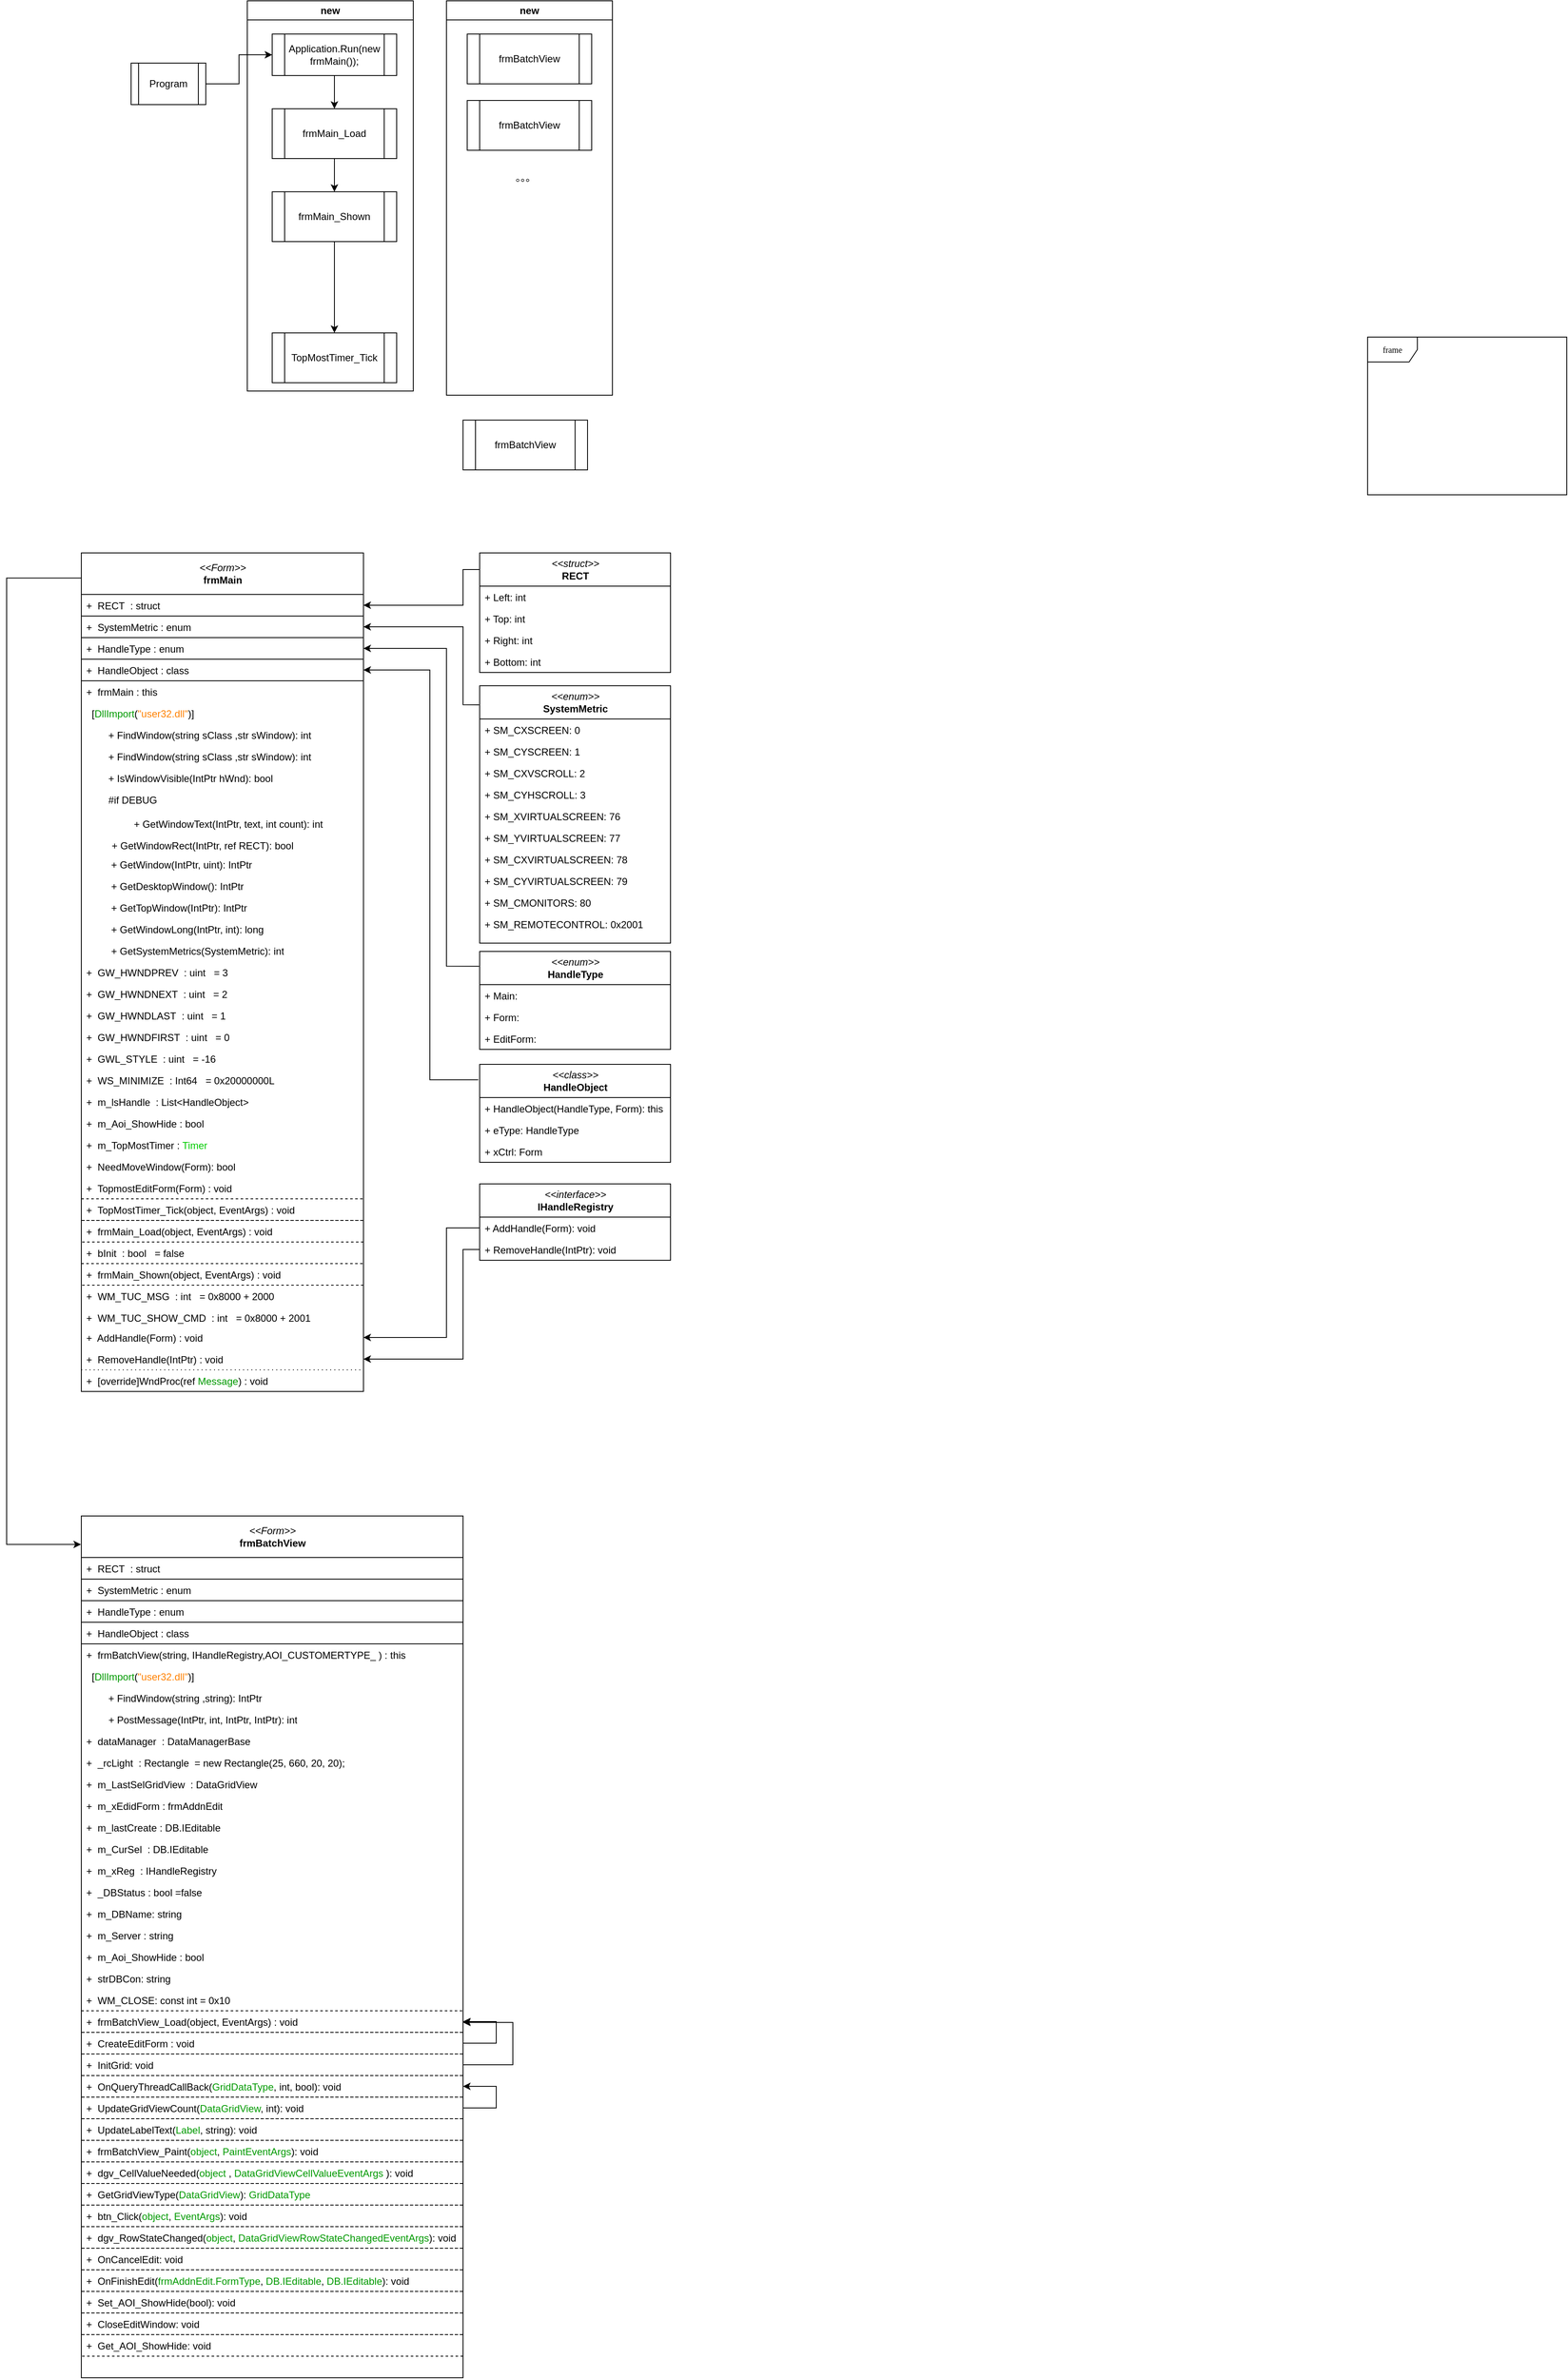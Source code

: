 <mxfile version="21.6.9" type="github">
  <diagram name="Page-1" id="c4acf3e9-155e-7222-9cf6-157b1a14988f">
    <mxGraphModel dx="2216" dy="1822" grid="1" gridSize="10" guides="1" tooltips="1" connect="1" arrows="1" fold="1" page="1" pageScale="1" pageWidth="850" pageHeight="1100" background="none" math="0" shadow="0">
      <root>
        <mxCell id="0" />
        <mxCell id="1" parent="0" />
        <mxCell id="kXERH5WRXTDbvPKdv0Vd-1" value="frame" style="shape=umlFrame;whiteSpace=wrap;html=1;rounded=0;shadow=0;comic=0;labelBackgroundColor=none;strokeWidth=1;fontFamily=Verdana;fontSize=10;align=center;strokeColor=default;fontColor=#000000;" parent="1" vertex="1">
          <mxGeometry x="1590" y="-100" width="240" height="190" as="geometry" />
        </mxCell>
        <mxCell id="0vwsj-OxrEaZ8M-4bbcg-251" style="edgeStyle=orthogonalEdgeStyle;rounded=0;orthogonalLoop=1;jettySize=auto;html=1;exitX=0.001;exitY=0.03;exitDx=0;exitDy=0;entryX=-0.001;entryY=0.033;entryDx=0;entryDy=0;entryPerimeter=0;exitPerimeter=0;" edge="1" parent="1" source="kXERH5WRXTDbvPKdv0Vd-4" target="0vwsj-OxrEaZ8M-4bbcg-122">
          <mxGeometry relative="1" as="geometry">
            <Array as="points">
              <mxPoint x="-50" y="190" />
              <mxPoint x="-50" y="1354" />
            </Array>
          </mxGeometry>
        </mxCell>
        <mxCell id="kXERH5WRXTDbvPKdv0Vd-4" value="&lt;i style=&quot;border-color: var(--border-color); font-family: Helvetica; font-size: 12px;&quot;&gt;&amp;lt;&amp;lt;Form&amp;gt;&amp;gt;&lt;/i&gt;&lt;br style=&quot;border-color: var(--border-color); font-family: Helvetica; font-size: 12px;&quot;&gt;&lt;b style=&quot;border-color: var(--border-color); font-family: Helvetica; font-size: 12px; background-color: initial;&quot;&gt;frmMain&lt;/b&gt;" style="swimlane;html=1;fontStyle=0;childLayout=stackLayout;horizontal=1;startSize=50;fillColor=none;horizontalStack=0;resizeParent=1;resizeLast=0;collapsible=1;marginBottom=0;swimlaneFillColor=#ffffff;rounded=0;shadow=0;comic=0;labelBackgroundColor=none;strokeWidth=1;fontFamily=Verdana;fontSize=10;align=center;strokeColor=default;fontColor=#000000;" parent="1" vertex="1">
          <mxGeometry x="40" y="160" width="340" height="1010" as="geometry">
            <mxRectangle x="40" y="160" width="100" height="50" as="alternateBounds" />
          </mxGeometry>
        </mxCell>
        <mxCell id="kXERH5WRXTDbvPKdv0Vd-39" value="+&amp;nbsp; RECT&amp;nbsp; : struct" style="text;html=1;align=left;verticalAlign=top;spacingLeft=4;spacingRight=4;whiteSpace=wrap;overflow=hidden;rotatable=0;points=[[0,0.5],[1,0.5]];portConstraint=eastwest;labelBorderColor=none;strokeColor=default;" parent="kXERH5WRXTDbvPKdv0Vd-4" vertex="1">
          <mxGeometry y="50" width="340" height="26" as="geometry" />
        </mxCell>
        <mxCell id="kXERH5WRXTDbvPKdv0Vd-33" value="+&amp;nbsp; SystemMetric : enum&amp;nbsp;" style="text;html=1;align=left;verticalAlign=top;spacingLeft=4;spacingRight=4;whiteSpace=wrap;overflow=hidden;rotatable=0;points=[[0,0.5],[1,0.5]];portConstraint=eastwest;labelBorderColor=none;strokeColor=default;" parent="kXERH5WRXTDbvPKdv0Vd-4" vertex="1">
          <mxGeometry y="76" width="340" height="26" as="geometry" />
        </mxCell>
        <mxCell id="kXERH5WRXTDbvPKdv0Vd-55" value="+&amp;nbsp; HandleType : enum&amp;nbsp;" style="text;html=1;align=left;verticalAlign=top;spacingLeft=4;spacingRight=4;whiteSpace=wrap;overflow=hidden;rotatable=0;points=[[0,0.5],[1,0.5]];portConstraint=eastwest;labelBorderColor=none;strokeColor=default;" parent="kXERH5WRXTDbvPKdv0Vd-4" vertex="1">
          <mxGeometry y="102" width="340" height="26" as="geometry" />
        </mxCell>
        <mxCell id="kXERH5WRXTDbvPKdv0Vd-68" value="+&amp;nbsp; HandleObject : class&amp;nbsp;" style="text;html=1;align=left;verticalAlign=top;spacingLeft=4;spacingRight=4;whiteSpace=wrap;overflow=hidden;rotatable=0;points=[[0,0.5],[1,0.5]];portConstraint=eastwest;labelBorderColor=none;strokeColor=default;" parent="kXERH5WRXTDbvPKdv0Vd-4" vertex="1">
          <mxGeometry y="128" width="340" height="26" as="geometry" />
        </mxCell>
        <mxCell id="kXERH5WRXTDbvPKdv0Vd-79" value="+&amp;nbsp; frmMain : this&amp;nbsp;" style="text;html=1;align=left;verticalAlign=top;spacingLeft=4;spacingRight=4;whiteSpace=wrap;overflow=hidden;rotatable=0;points=[[0,0.5],[1,0.5]];portConstraint=eastwest;labelBorderColor=none;strokeColor=none;" parent="kXERH5WRXTDbvPKdv0Vd-4" vertex="1">
          <mxGeometry y="154" width="340" height="26" as="geometry" />
        </mxCell>
        <mxCell id="kXERH5WRXTDbvPKdv0Vd-5" value="&amp;nbsp;&amp;nbsp;[&lt;font color=&quot;#009900&quot;&gt;DllImport&lt;/font&gt;(&lt;font color=&quot;#ff8000&quot;&gt;&quot;user32.dll&quot;&lt;/font&gt;)]" style="text;html=1;strokeColor=none;fillColor=none;align=left;verticalAlign=top;spacingLeft=4;spacingRight=4;whiteSpace=wrap;overflow=hidden;rotatable=0;points=[[0,0.5],[1,0.5]];portConstraint=eastwest;" parent="kXERH5WRXTDbvPKdv0Vd-4" vertex="1">
          <mxGeometry y="180" width="340" height="26" as="geometry" />
        </mxCell>
        <mxCell id="kXERH5WRXTDbvPKdv0Vd-6" value="&lt;span style=&quot;white-space: pre;&quot;&gt;&#x9;&lt;/span&gt;+ &lt;font&gt;FindWindow&lt;/font&gt;(string sClass ,str sWindow): int" style="text;html=1;strokeColor=none;fillColor=none;align=left;verticalAlign=top;spacingLeft=4;spacingRight=4;whiteSpace=wrap;overflow=hidden;rotatable=0;points=[[0,0.5],[1,0.5]];portConstraint=eastwest;fontColor=#000000;" parent="kXERH5WRXTDbvPKdv0Vd-4" vertex="1">
          <mxGeometry y="206" width="340" height="26" as="geometry" />
        </mxCell>
        <mxCell id="kXERH5WRXTDbvPKdv0Vd-7" value="&lt;span style=&quot;white-space: pre;&quot;&gt;&#x9;&lt;/span&gt;+ &lt;font&gt;FindWindow&lt;/font&gt;(string sClass ,str sWindow): int" style="text;html=1;strokeColor=none;fillColor=none;align=left;verticalAlign=top;spacingLeft=4;spacingRight=4;whiteSpace=wrap;overflow=hidden;rotatable=0;points=[[0,0.5],[1,0.5]];portConstraint=eastwest;fontColor=#000000;" parent="kXERH5WRXTDbvPKdv0Vd-4" vertex="1">
          <mxGeometry y="232" width="340" height="26" as="geometry" />
        </mxCell>
        <mxCell id="kXERH5WRXTDbvPKdv0Vd-8" value="&#x9;&lt;span style=&quot;white-space: pre;&quot;&gt;&#x9;&lt;/span&gt;+&amp;nbsp;&lt;span style=&quot;background-color: initial;&quot;&gt;&lt;font&gt;IsWindowVisible&lt;/font&gt;(IntPtr hWnd): bool&lt;/span&gt;&lt;br&gt;&lt;div&gt;&lt;br&gt;&lt;/div&gt;" style="text;html=1;strokeColor=none;fillColor=none;align=left;verticalAlign=top;spacingLeft=4;spacingRight=4;whiteSpace=wrap;overflow=hidden;rotatable=0;points=[[0,0.5],[1,0.5]];portConstraint=eastwest;fontColor=#000000;" parent="kXERH5WRXTDbvPKdv0Vd-4" vertex="1">
          <mxGeometry y="258" width="340" height="26" as="geometry" />
        </mxCell>
        <mxCell id="kXERH5WRXTDbvPKdv0Vd-10" value="&lt;span style=&quot;white-space: pre;&quot;&gt;&#x9;&lt;/span&gt;#if DEBUG" style="text;html=1;strokeColor=none;fillColor=none;align=left;verticalAlign=top;spacingLeft=4;spacingRight=4;whiteSpace=wrap;overflow=hidden;rotatable=0;points=[[0,0.5],[1,0.5]];portConstraint=eastwest;fontColor=#000000;" parent="kXERH5WRXTDbvPKdv0Vd-4" vertex="1">
          <mxGeometry y="284" width="340" height="26" as="geometry" />
        </mxCell>
        <mxCell id="kXERH5WRXTDbvPKdv0Vd-11" value="&lt;p style=&quot;border-color: var(--border-color); margin: 0px 0px 0px 4px; line-height: 20.4px;&quot;&gt;&lt;span style=&quot;white-space: pre;&quot;&gt;&#x9;&lt;/span&gt;&lt;span style=&quot;white-space: pre;&quot;&gt;&#x9;&lt;/span&gt;+ &lt;font&gt;GetWindowText&lt;/font&gt;(IntPtr, text, int count): int&lt;/p&gt;&lt;div&gt;&lt;br&gt;&lt;/div&gt;" style="text;html=1;strokeColor=none;fillColor=none;align=left;verticalAlign=top;spacingLeft=4;spacingRight=4;whiteSpace=wrap;overflow=hidden;rotatable=0;points=[[0,0.5],[1,0.5]];portConstraint=eastwest;fontColor=#000000;" parent="kXERH5WRXTDbvPKdv0Vd-4" vertex="1">
          <mxGeometry y="310" width="340" height="26" as="geometry" />
        </mxCell>
        <mxCell id="kXERH5WRXTDbvPKdv0Vd-12" value="&lt;p style=&quot;border-color: var(--border-color); margin: 0px 0px 0px 4px; line-height: 20.4px;&quot;&gt;&lt;span style=&quot;white-space: pre;&quot;&gt;&#x9;&lt;/span&gt;+ &lt;font&gt;GetWindowRect&lt;/font&gt;(IntPtr, ref RECT): bool&lt;br style=&quot;border-color: var(--border-color);&quot;&gt;&lt;/p&gt;&lt;div&gt;&lt;span style=&quot;border-color: var(--border-color); background-color: initial;&quot;&gt;&lt;br&gt;&lt;/span&gt;&lt;/div&gt;" style="text;html=1;strokeColor=none;fillColor=none;align=left;verticalAlign=top;spacingLeft=4;spacingRight=4;whiteSpace=wrap;overflow=hidden;rotatable=0;points=[[0,0.5],[1,0.5]];portConstraint=eastwest;fontColor=#000000;" parent="kXERH5WRXTDbvPKdv0Vd-4" vertex="1">
          <mxGeometry y="336" width="340" height="26" as="geometry" />
        </mxCell>
        <mxCell id="kXERH5WRXTDbvPKdv0Vd-13" value="&amp;nbsp; &amp;nbsp; &lt;span style=&quot;&quot;&gt;&lt;span style=&quot;white-space: pre;&quot;&gt;&amp;nbsp;&amp;nbsp;&amp;nbsp;&amp;nbsp;&lt;/span&gt;&lt;/span&gt;&amp;nbsp;+ &lt;font&gt;GetWindow&lt;/font&gt;(IntPtr, uint): IntPtr" style="text;html=1;strokeColor=none;fillColor=none;align=left;verticalAlign=top;spacingLeft=4;spacingRight=4;whiteSpace=wrap;overflow=hidden;rotatable=0;points=[[0,0.5],[1,0.5]];portConstraint=eastwest;fontColor=#000000;" parent="kXERH5WRXTDbvPKdv0Vd-4" vertex="1">
          <mxGeometry y="362" width="340" height="26" as="geometry" />
        </mxCell>
        <mxCell id="kXERH5WRXTDbvPKdv0Vd-14" value="&amp;nbsp; &amp;nbsp; &lt;span style=&quot;&quot;&gt;&lt;span style=&quot;&quot;&gt;&amp;nbsp;&amp;nbsp;&amp;nbsp;&amp;nbsp;&lt;/span&gt;&lt;/span&gt;&amp;nbsp;+ &lt;font&gt;GetDesktopWindow&lt;/font&gt;(): IntPtr" style="text;html=1;strokeColor=none;fillColor=none;align=left;verticalAlign=top;spacingLeft=4;spacingRight=4;whiteSpace=wrap;overflow=hidden;rotatable=0;points=[[0,0.5],[1,0.5]];portConstraint=eastwest;fontColor=#000000;" parent="kXERH5WRXTDbvPKdv0Vd-4" vertex="1">
          <mxGeometry y="388" width="340" height="26" as="geometry" />
        </mxCell>
        <mxCell id="kXERH5WRXTDbvPKdv0Vd-15" value="&amp;nbsp; &amp;nbsp; &lt;span style=&quot;&quot;&gt;&lt;span style=&quot;&quot;&gt;&amp;nbsp;&amp;nbsp;&amp;nbsp;&amp;nbsp;&lt;/span&gt;&lt;/span&gt;&amp;nbsp;+ &lt;font&gt;GetTopWindow&lt;/font&gt;(IntPtr): IntPtr" style="text;html=1;strokeColor=none;fillColor=none;align=left;verticalAlign=top;spacingLeft=4;spacingRight=4;whiteSpace=wrap;overflow=hidden;rotatable=0;points=[[0,0.5],[1,0.5]];portConstraint=eastwest;fontColor=#000000;" parent="kXERH5WRXTDbvPKdv0Vd-4" vertex="1">
          <mxGeometry y="414" width="340" height="26" as="geometry" />
        </mxCell>
        <mxCell id="kXERH5WRXTDbvPKdv0Vd-16" value="&amp;nbsp; &amp;nbsp; &lt;span style=&quot;&quot;&gt;&lt;span style=&quot;&quot;&gt;&amp;nbsp;&amp;nbsp;&amp;nbsp;&amp;nbsp;&lt;/span&gt;&lt;/span&gt;&amp;nbsp;+ &lt;font&gt;GetWindowLong&lt;/font&gt;(IntPtr, int): long" style="text;html=1;strokeColor=none;fillColor=none;align=left;verticalAlign=top;spacingLeft=4;spacingRight=4;whiteSpace=wrap;overflow=hidden;rotatable=0;points=[[0,0.5],[1,0.5]];portConstraint=eastwest;fontColor=#000000;" parent="kXERH5WRXTDbvPKdv0Vd-4" vertex="1">
          <mxGeometry y="440" width="340" height="26" as="geometry" />
        </mxCell>
        <mxCell id="kXERH5WRXTDbvPKdv0Vd-54" value="&amp;nbsp; &amp;nbsp; &lt;span style=&quot;&quot;&gt;&lt;span style=&quot;&quot;&gt;&amp;nbsp;&amp;nbsp;&amp;nbsp;&amp;nbsp;&lt;/span&gt;&lt;/span&gt;&amp;nbsp;+ &lt;font&gt;GetSystemMetrics&lt;/font&gt;(SystemMetric): int" style="text;html=1;strokeColor=none;fillColor=none;align=left;verticalAlign=top;spacingLeft=4;spacingRight=4;whiteSpace=wrap;overflow=hidden;rotatable=0;points=[[0,0.5],[1,0.5]];portConstraint=eastwest;fontColor=#000000;" parent="kXERH5WRXTDbvPKdv0Vd-4" vertex="1">
          <mxGeometry y="466" width="340" height="26" as="geometry" />
        </mxCell>
        <mxCell id="kXERH5WRXTDbvPKdv0Vd-17" value="+&amp;nbsp; GW_HWNDPREV&amp;nbsp; : uint&amp;nbsp; &amp;nbsp;= 3" style="text;html=1;align=left;verticalAlign=top;spacingLeft=4;spacingRight=4;whiteSpace=wrap;overflow=hidden;rotatable=0;points=[[0,0.5],[1,0.5]];portConstraint=eastwest;labelBorderColor=none;strokeColor=none;" parent="kXERH5WRXTDbvPKdv0Vd-4" vertex="1">
          <mxGeometry y="492" width="340" height="26" as="geometry" />
        </mxCell>
        <mxCell id="kXERH5WRXTDbvPKdv0Vd-21" value="+&amp;nbsp; GW_HWNDNEXT&amp;nbsp; : uint&amp;nbsp; &amp;nbsp;= 2" style="text;html=1;align=left;verticalAlign=top;spacingLeft=4;spacingRight=4;whiteSpace=wrap;overflow=hidden;rotatable=0;points=[[0,0.5],[1,0.5]];portConstraint=eastwest;labelBorderColor=none;strokeColor=none;" parent="kXERH5WRXTDbvPKdv0Vd-4" vertex="1">
          <mxGeometry y="518" width="340" height="26" as="geometry" />
        </mxCell>
        <mxCell id="kXERH5WRXTDbvPKdv0Vd-22" value="+&amp;nbsp; GW_HWNDLAST&amp;nbsp; : uint&amp;nbsp; &amp;nbsp;= 1" style="text;html=1;align=left;verticalAlign=top;spacingLeft=4;spacingRight=4;whiteSpace=wrap;overflow=hidden;rotatable=0;points=[[0,0.5],[1,0.5]];portConstraint=eastwest;labelBorderColor=none;strokeColor=none;" parent="kXERH5WRXTDbvPKdv0Vd-4" vertex="1">
          <mxGeometry y="544" width="340" height="26" as="geometry" />
        </mxCell>
        <mxCell id="kXERH5WRXTDbvPKdv0Vd-23" value="+&amp;nbsp; GW_HWNDFIRST&amp;nbsp; : uint&amp;nbsp; &amp;nbsp;= 0" style="text;html=1;align=left;verticalAlign=top;spacingLeft=4;spacingRight=4;whiteSpace=wrap;overflow=hidden;rotatable=0;points=[[0,0.5],[1,0.5]];portConstraint=eastwest;labelBorderColor=none;strokeColor=none;" parent="kXERH5WRXTDbvPKdv0Vd-4" vertex="1">
          <mxGeometry y="570" width="340" height="26" as="geometry" />
        </mxCell>
        <mxCell id="kXERH5WRXTDbvPKdv0Vd-24" value="+&amp;nbsp; GWL_STYLE&amp;nbsp; : uint&amp;nbsp; &amp;nbsp;= -16" style="text;html=1;align=left;verticalAlign=top;spacingLeft=4;spacingRight=4;whiteSpace=wrap;overflow=hidden;rotatable=0;points=[[0,0.5],[1,0.5]];portConstraint=eastwest;labelBorderColor=none;strokeColor=none;" parent="kXERH5WRXTDbvPKdv0Vd-4" vertex="1">
          <mxGeometry y="596" width="340" height="26" as="geometry" />
        </mxCell>
        <mxCell id="kXERH5WRXTDbvPKdv0Vd-25" value="+&amp;nbsp; WS_MINIMIZE&amp;nbsp; : Int64&amp;nbsp; &amp;nbsp;= 0x20000000L" style="text;html=1;align=left;verticalAlign=top;spacingLeft=4;spacingRight=4;whiteSpace=wrap;overflow=hidden;rotatable=0;points=[[0,0.5],[1,0.5]];portConstraint=eastwest;labelBorderColor=none;strokeColor=none;" parent="kXERH5WRXTDbvPKdv0Vd-4" vertex="1">
          <mxGeometry y="622" width="340" height="26" as="geometry" />
        </mxCell>
        <mxCell id="kXERH5WRXTDbvPKdv0Vd-74" value="+&amp;nbsp; m_lsHandle&amp;nbsp; : List&amp;lt;HandleObject&amp;gt;" style="text;html=1;align=left;verticalAlign=top;spacingLeft=4;spacingRight=4;whiteSpace=wrap;overflow=hidden;rotatable=0;points=[[0,0.5],[1,0.5]];portConstraint=eastwest;labelBorderColor=none;strokeColor=none;" parent="kXERH5WRXTDbvPKdv0Vd-4" vertex="1">
          <mxGeometry y="648" width="340" height="26" as="geometry" />
        </mxCell>
        <mxCell id="kXERH5WRXTDbvPKdv0Vd-76" value="+&amp;nbsp; m_Aoi_ShowHide : bool" style="text;html=1;align=left;verticalAlign=top;spacingLeft=4;spacingRight=4;whiteSpace=wrap;overflow=hidden;rotatable=0;points=[[0,0.5],[1,0.5]];portConstraint=eastwest;labelBorderColor=none;strokeColor=none;" parent="kXERH5WRXTDbvPKdv0Vd-4" vertex="1">
          <mxGeometry y="674" width="340" height="26" as="geometry" />
        </mxCell>
        <mxCell id="kXERH5WRXTDbvPKdv0Vd-77" value="+&amp;nbsp; m_TopMostTimer : &lt;font color=&quot;#00cc00&quot;&gt;Timer&lt;/font&gt;" style="text;html=1;align=left;verticalAlign=top;spacingLeft=4;spacingRight=4;whiteSpace=wrap;overflow=hidden;rotatable=0;points=[[0,0.5],[1,0.5]];portConstraint=eastwest;labelBorderColor=none;strokeColor=none;" parent="kXERH5WRXTDbvPKdv0Vd-4" vertex="1">
          <mxGeometry y="700" width="340" height="26" as="geometry" />
        </mxCell>
        <mxCell id="kXERH5WRXTDbvPKdv0Vd-78" value="+&amp;nbsp; NeedMoveWindow(Form): bool" style="text;html=1;align=left;verticalAlign=top;spacingLeft=4;spacingRight=4;whiteSpace=wrap;overflow=hidden;rotatable=0;points=[[0,0.5],[1,0.5]];portConstraint=eastwest;labelBorderColor=none;strokeColor=none;" parent="kXERH5WRXTDbvPKdv0Vd-4" vertex="1">
          <mxGeometry y="726" width="340" height="26" as="geometry" />
        </mxCell>
        <mxCell id="kXERH5WRXTDbvPKdv0Vd-80" value="+&amp;nbsp; TopmostEditForm(Form) : void" style="text;html=1;align=left;verticalAlign=top;spacingLeft=4;spacingRight=4;whiteSpace=wrap;overflow=hidden;rotatable=0;points=[[0,0.5],[1,0.5]];portConstraint=eastwest;labelBorderColor=none;strokeColor=none;" parent="kXERH5WRXTDbvPKdv0Vd-4" vertex="1">
          <mxGeometry y="752" width="340" height="26" as="geometry" />
        </mxCell>
        <mxCell id="kXERH5WRXTDbvPKdv0Vd-81" value="+&amp;nbsp; TopMostTimer_Tick(object, EventArgs) : void" style="text;html=1;align=left;verticalAlign=top;spacingLeft=4;spacingRight=4;whiteSpace=wrap;overflow=hidden;rotatable=0;points=[[0,0.5],[1,0.5]];portConstraint=eastwest;labelBorderColor=none;strokeColor=default;dashed=1;" parent="kXERH5WRXTDbvPKdv0Vd-4" vertex="1">
          <mxGeometry y="778" width="340" height="26" as="geometry" />
        </mxCell>
        <mxCell id="kXERH5WRXTDbvPKdv0Vd-82" value="+&amp;nbsp; frmMain_Load(object, EventArgs) : void" style="text;html=1;align=left;verticalAlign=top;spacingLeft=4;spacingRight=4;whiteSpace=wrap;overflow=hidden;rotatable=0;points=[[0,0.5],[1,0.5]];portConstraint=eastwest;labelBorderColor=none;strokeColor=default;dashed=1;" parent="kXERH5WRXTDbvPKdv0Vd-4" vertex="1">
          <mxGeometry y="804" width="340" height="26" as="geometry" />
        </mxCell>
        <mxCell id="kXERH5WRXTDbvPKdv0Vd-83" value="+&amp;nbsp; bInit&amp;nbsp; : bool&amp;nbsp; &amp;nbsp;= false" style="text;html=1;align=left;verticalAlign=top;spacingLeft=4;spacingRight=4;whiteSpace=wrap;overflow=hidden;rotatable=0;points=[[0,0.5],[1,0.5]];portConstraint=eastwest;labelBorderColor=none;strokeColor=none;" parent="kXERH5WRXTDbvPKdv0Vd-4" vertex="1">
          <mxGeometry y="830" width="340" height="26" as="geometry" />
        </mxCell>
        <mxCell id="kXERH5WRXTDbvPKdv0Vd-85" value="+&amp;nbsp; frmMain_Shown(object, EventArgs) : void" style="text;html=1;align=left;verticalAlign=top;spacingLeft=4;spacingRight=4;whiteSpace=wrap;overflow=hidden;rotatable=0;points=[[0,0.5],[1,0.5]];portConstraint=eastwest;labelBorderColor=none;strokeColor=default;dashed=1;" parent="kXERH5WRXTDbvPKdv0Vd-4" vertex="1">
          <mxGeometry y="856" width="340" height="26" as="geometry" />
        </mxCell>
        <mxCell id="kXERH5WRXTDbvPKdv0Vd-86" value="+&amp;nbsp; WM_TUC_MSG&amp;nbsp; : int&amp;nbsp; &amp;nbsp;=&amp;nbsp;0x8000 + 2000" style="text;html=1;align=left;verticalAlign=top;spacingLeft=4;spacingRight=4;whiteSpace=wrap;overflow=hidden;rotatable=0;points=[[0,0.5],[1,0.5]];portConstraint=eastwest;labelBorderColor=none;strokeColor=none;" parent="kXERH5WRXTDbvPKdv0Vd-4" vertex="1">
          <mxGeometry y="882" width="340" height="26" as="geometry" />
        </mxCell>
        <mxCell id="kXERH5WRXTDbvPKdv0Vd-87" value="+&amp;nbsp; WM_TUC_SHOW_CMD&amp;nbsp; : int&amp;nbsp; &amp;nbsp;=&amp;nbsp;0x8000 + 2001" style="text;html=1;align=left;verticalAlign=top;spacingLeft=4;spacingRight=4;whiteSpace=wrap;overflow=hidden;rotatable=0;points=[[0,0.5],[1,0.5]];portConstraint=eastwest;labelBorderColor=none;strokeColor=none;" parent="kXERH5WRXTDbvPKdv0Vd-4" vertex="1">
          <mxGeometry y="908" width="340" height="24" as="geometry" />
        </mxCell>
        <mxCell id="kXERH5WRXTDbvPKdv0Vd-88" value="+&amp;nbsp; AddHandle(Form) : void" style="text;html=1;align=left;verticalAlign=top;spacingLeft=4;spacingRight=4;whiteSpace=wrap;overflow=hidden;rotatable=0;points=[[0,0.5],[1,0.5]];portConstraint=eastwest;labelBorderColor=none;strokeColor=none;" parent="kXERH5WRXTDbvPKdv0Vd-4" vertex="1">
          <mxGeometry y="932" width="340" height="26" as="geometry" />
        </mxCell>
        <mxCell id="kXERH5WRXTDbvPKdv0Vd-89" value="+&amp;nbsp; RemoveHandle(IntPtr) : void" style="text;html=1;align=left;verticalAlign=top;spacingLeft=4;spacingRight=4;whiteSpace=wrap;overflow=hidden;rotatable=0;points=[[0,0.5],[1,0.5]];portConstraint=eastwest;labelBorderColor=none;strokeColor=none;" parent="kXERH5WRXTDbvPKdv0Vd-4" vertex="1">
          <mxGeometry y="958" width="340" height="26" as="geometry" />
        </mxCell>
        <mxCell id="kXERH5WRXTDbvPKdv0Vd-90" value="+&amp;nbsp; [override]WndProc(ref &lt;font color=&quot;#009900&quot;&gt;Message&lt;/font&gt;) : void" style="text;html=1;align=left;verticalAlign=top;spacingLeft=4;spacingRight=4;whiteSpace=wrap;overflow=hidden;rotatable=0;points=[[0,0.5],[1,0.5]];portConstraint=eastwest;labelBorderColor=none;strokeColor=default;dashed=1;dashPattern=1 4;" parent="kXERH5WRXTDbvPKdv0Vd-4" vertex="1">
          <mxGeometry y="984" width="340" height="26" as="geometry" />
        </mxCell>
        <mxCell id="kXERH5WRXTDbvPKdv0Vd-26" value="&lt;i style=&quot;border-color: var(--border-color); font-size: 12px; font-family: Helvetica;&quot;&gt;&amp;lt;&amp;lt;enum&amp;gt;&amp;gt;&lt;/i&gt;&lt;br style=&quot;border-color: var(--border-color); font-size: 12px; font-family: Helvetica;&quot;&gt;&lt;b style=&quot;border-color: var(--border-color); font-size: 12px; background-color: initial; font-family: Helvetica;&quot;&gt;SystemMetric&lt;/b&gt;" style="swimlane;html=1;fontStyle=0;childLayout=stackLayout;horizontal=1;startSize=40;fillColor=none;horizontalStack=0;resizeParent=1;resizeLast=0;collapsible=1;marginBottom=0;swimlaneFillColor=#ffffff;rounded=0;shadow=0;comic=0;labelBackgroundColor=none;strokeWidth=1;fontFamily=Verdana;fontSize=10;align=center;" parent="1" vertex="1">
          <mxGeometry x="520" y="320" width="230" height="310" as="geometry" />
        </mxCell>
        <mxCell id="kXERH5WRXTDbvPKdv0Vd-27" value="+ SM_CXSCREEN: 0" style="text;html=1;strokeColor=none;fillColor=none;align=left;verticalAlign=top;spacingLeft=4;spacingRight=4;whiteSpace=wrap;overflow=hidden;rotatable=0;points=[[0,0.5],[1,0.5]];portConstraint=eastwest;" parent="kXERH5WRXTDbvPKdv0Vd-26" vertex="1">
          <mxGeometry y="40" width="230" height="26" as="geometry" />
        </mxCell>
        <mxCell id="kXERH5WRXTDbvPKdv0Vd-28" value="+ SM_CYSCREEN: 1" style="text;html=1;strokeColor=none;fillColor=none;align=left;verticalAlign=top;spacingLeft=4;spacingRight=4;whiteSpace=wrap;overflow=hidden;rotatable=0;points=[[0,0.5],[1,0.5]];portConstraint=eastwest;" parent="kXERH5WRXTDbvPKdv0Vd-26" vertex="1">
          <mxGeometry y="66" width="230" height="26" as="geometry" />
        </mxCell>
        <mxCell id="kXERH5WRXTDbvPKdv0Vd-29" value="+ SM_CXVSCROLL: 2" style="text;html=1;strokeColor=none;fillColor=none;align=left;verticalAlign=top;spacingLeft=4;spacingRight=4;whiteSpace=wrap;overflow=hidden;rotatable=0;points=[[0,0.5],[1,0.5]];portConstraint=eastwest;" parent="kXERH5WRXTDbvPKdv0Vd-26" vertex="1">
          <mxGeometry y="92" width="230" height="26" as="geometry" />
        </mxCell>
        <mxCell id="kXERH5WRXTDbvPKdv0Vd-30" value="+ SM_CYHSCROLL: 3" style="text;html=1;strokeColor=none;fillColor=none;align=left;verticalAlign=top;spacingLeft=4;spacingRight=4;whiteSpace=wrap;overflow=hidden;rotatable=0;points=[[0,0.5],[1,0.5]];portConstraint=eastwest;" parent="kXERH5WRXTDbvPKdv0Vd-26" vertex="1">
          <mxGeometry y="118" width="230" height="26" as="geometry" />
        </mxCell>
        <mxCell id="kXERH5WRXTDbvPKdv0Vd-31" value="+ SM_XVIRTUALSCREEN: 76" style="text;html=1;strokeColor=none;fillColor=none;align=left;verticalAlign=top;spacingLeft=4;spacingRight=4;whiteSpace=wrap;overflow=hidden;rotatable=0;points=[[0,0.5],[1,0.5]];portConstraint=eastwest;" parent="kXERH5WRXTDbvPKdv0Vd-26" vertex="1">
          <mxGeometry y="144" width="230" height="26" as="geometry" />
        </mxCell>
        <mxCell id="kXERH5WRXTDbvPKdv0Vd-32" value="+ SM_YVIRTUALSCREEN: 77" style="text;html=1;strokeColor=none;fillColor=none;align=left;verticalAlign=top;spacingLeft=4;spacingRight=4;whiteSpace=wrap;overflow=hidden;rotatable=0;points=[[0,0.5],[1,0.5]];portConstraint=eastwest;" parent="kXERH5WRXTDbvPKdv0Vd-26" vertex="1">
          <mxGeometry y="170" width="230" height="26" as="geometry" />
        </mxCell>
        <mxCell id="kXERH5WRXTDbvPKdv0Vd-34" value="+ SM_CXVIRTUALSCREEN: 78" style="text;html=1;strokeColor=none;fillColor=none;align=left;verticalAlign=top;spacingLeft=4;spacingRight=4;whiteSpace=wrap;overflow=hidden;rotatable=0;points=[[0,0.5],[1,0.5]];portConstraint=eastwest;" parent="kXERH5WRXTDbvPKdv0Vd-26" vertex="1">
          <mxGeometry y="196" width="230" height="26" as="geometry" />
        </mxCell>
        <mxCell id="kXERH5WRXTDbvPKdv0Vd-35" value="+ SM_CYVIRTUALSCREEN: 79" style="text;html=1;strokeColor=none;fillColor=none;align=left;verticalAlign=top;spacingLeft=4;spacingRight=4;whiteSpace=wrap;overflow=hidden;rotatable=0;points=[[0,0.5],[1,0.5]];portConstraint=eastwest;" parent="kXERH5WRXTDbvPKdv0Vd-26" vertex="1">
          <mxGeometry y="222" width="230" height="26" as="geometry" />
        </mxCell>
        <mxCell id="kXERH5WRXTDbvPKdv0Vd-36" value="+ SM_CMONITORS: 80" style="text;html=1;strokeColor=none;fillColor=none;align=left;verticalAlign=top;spacingLeft=4;spacingRight=4;whiteSpace=wrap;overflow=hidden;rotatable=0;points=[[0,0.5],[1,0.5]];portConstraint=eastwest;" parent="kXERH5WRXTDbvPKdv0Vd-26" vertex="1">
          <mxGeometry y="248" width="230" height="26" as="geometry" />
        </mxCell>
        <mxCell id="kXERH5WRXTDbvPKdv0Vd-37" value="+ SM_REMOTECONTROL: 0x2001" style="text;html=1;strokeColor=none;fillColor=none;align=left;verticalAlign=top;spacingLeft=4;spacingRight=4;whiteSpace=wrap;overflow=hidden;rotatable=0;points=[[0,0.5],[1,0.5]];portConstraint=eastwest;" parent="kXERH5WRXTDbvPKdv0Vd-26" vertex="1">
          <mxGeometry y="274" width="230" height="26" as="geometry" />
        </mxCell>
        <mxCell id="0vwsj-OxrEaZ8M-4bbcg-89" style="edgeStyle=orthogonalEdgeStyle;rounded=0;orthogonalLoop=1;jettySize=auto;html=1;exitX=0;exitY=0.25;exitDx=0;exitDy=0;entryX=1;entryY=0.5;entryDx=0;entryDy=0;" edge="1" parent="1" source="kXERH5WRXTDbvPKdv0Vd-40" target="kXERH5WRXTDbvPKdv0Vd-39">
          <mxGeometry relative="1" as="geometry">
            <Array as="points">
              <mxPoint x="520" y="180" />
              <mxPoint x="500" y="180" />
              <mxPoint x="500" y="223" />
            </Array>
          </mxGeometry>
        </mxCell>
        <mxCell id="kXERH5WRXTDbvPKdv0Vd-40" value="&lt;i style=&quot;border-color: var(--border-color); font-size: 12px; font-family: Helvetica;&quot;&gt;&amp;lt;&amp;lt;struct&amp;gt;&amp;gt;&lt;/i&gt;&lt;br style=&quot;border-color: var(--border-color); font-size: 12px; font-family: Helvetica;&quot;&gt;&lt;b style=&quot;border-color: var(--border-color); font-size: 12px; background-color: initial; font-family: Helvetica;&quot;&gt;RECT&lt;/b&gt;" style="swimlane;html=1;fontStyle=0;childLayout=stackLayout;horizontal=1;startSize=40;fillColor=none;horizontalStack=0;resizeParent=1;resizeLast=0;collapsible=1;marginBottom=0;swimlaneFillColor=#ffffff;rounded=0;shadow=0;comic=0;labelBackgroundColor=none;strokeWidth=1;fontFamily=Verdana;fontSize=10;align=center;" parent="1" vertex="1">
          <mxGeometry x="520" y="160" width="230" height="144" as="geometry">
            <mxRectangle x="520" y="160" width="100" height="40" as="alternateBounds" />
          </mxGeometry>
        </mxCell>
        <mxCell id="kXERH5WRXTDbvPKdv0Vd-41" value="+ Left: int" style="text;html=1;strokeColor=none;fillColor=none;align=left;verticalAlign=top;spacingLeft=4;spacingRight=4;whiteSpace=wrap;overflow=hidden;rotatable=0;points=[[0,0.5],[1,0.5]];portConstraint=eastwest;" parent="kXERH5WRXTDbvPKdv0Vd-40" vertex="1">
          <mxGeometry y="40" width="230" height="26" as="geometry" />
        </mxCell>
        <mxCell id="kXERH5WRXTDbvPKdv0Vd-42" value="+ Top: int" style="text;html=1;strokeColor=none;fillColor=none;align=left;verticalAlign=top;spacingLeft=4;spacingRight=4;whiteSpace=wrap;overflow=hidden;rotatable=0;points=[[0,0.5],[1,0.5]];portConstraint=eastwest;" parent="kXERH5WRXTDbvPKdv0Vd-40" vertex="1">
          <mxGeometry y="66" width="230" height="26" as="geometry" />
        </mxCell>
        <mxCell id="kXERH5WRXTDbvPKdv0Vd-43" value="+ Right: int" style="text;html=1;strokeColor=none;fillColor=none;align=left;verticalAlign=top;spacingLeft=4;spacingRight=4;whiteSpace=wrap;overflow=hidden;rotatable=0;points=[[0,0.5],[1,0.5]];portConstraint=eastwest;" parent="kXERH5WRXTDbvPKdv0Vd-40" vertex="1">
          <mxGeometry y="92" width="230" height="26" as="geometry" />
        </mxCell>
        <mxCell id="kXERH5WRXTDbvPKdv0Vd-44" value="+ Bottom: int" style="text;html=1;strokeColor=none;fillColor=none;align=left;verticalAlign=top;spacingLeft=4;spacingRight=4;whiteSpace=wrap;overflow=hidden;rotatable=0;points=[[0,0.5],[1,0.5]];portConstraint=eastwest;" parent="kXERH5WRXTDbvPKdv0Vd-40" vertex="1">
          <mxGeometry y="118" width="230" height="26" as="geometry" />
        </mxCell>
        <mxCell id="0vwsj-OxrEaZ8M-4bbcg-90" style="edgeStyle=orthogonalEdgeStyle;rounded=0;orthogonalLoop=1;jettySize=auto;html=1;exitX=-0.003;exitY=0.151;exitDx=0;exitDy=0;entryX=1;entryY=0.5;entryDx=0;entryDy=0;exitPerimeter=0;" edge="1" parent="1" source="kXERH5WRXTDbvPKdv0Vd-56" target="kXERH5WRXTDbvPKdv0Vd-55">
          <mxGeometry relative="1" as="geometry">
            <Array as="points">
              <mxPoint x="480" y="658" />
              <mxPoint x="480" y="275" />
            </Array>
          </mxGeometry>
        </mxCell>
        <mxCell id="kXERH5WRXTDbvPKdv0Vd-56" value="&lt;i style=&quot;border-color: var(--border-color); font-size: 12px; font-family: Helvetica;&quot;&gt;&amp;lt;&amp;lt;enum&amp;gt;&amp;gt;&lt;/i&gt;&lt;br style=&quot;border-color: var(--border-color); font-size: 12px; font-family: Helvetica;&quot;&gt;&lt;b style=&quot;border-color: var(--border-color); font-size: 12px; background-color: initial; font-family: Helvetica;&quot;&gt;HandleType&lt;/b&gt;" style="swimlane;html=1;fontStyle=0;childLayout=stackLayout;horizontal=1;startSize=40;fillColor=none;horizontalStack=0;resizeParent=1;resizeLast=0;collapsible=1;marginBottom=0;swimlaneFillColor=#ffffff;rounded=0;shadow=0;comic=0;labelBackgroundColor=none;strokeWidth=1;fontFamily=Verdana;fontSize=10;align=center;" parent="1" vertex="1">
          <mxGeometry x="520" y="640" width="230" height="118" as="geometry" />
        </mxCell>
        <mxCell id="kXERH5WRXTDbvPKdv0Vd-57" value="+ Main:&amp;nbsp;" style="text;html=1;strokeColor=none;fillColor=none;align=left;verticalAlign=top;spacingLeft=4;spacingRight=4;whiteSpace=wrap;overflow=hidden;rotatable=0;points=[[0,0.5],[1,0.5]];portConstraint=eastwest;" parent="kXERH5WRXTDbvPKdv0Vd-56" vertex="1">
          <mxGeometry y="40" width="230" height="26" as="geometry" />
        </mxCell>
        <mxCell id="kXERH5WRXTDbvPKdv0Vd-58" value="+ Form:&amp;nbsp;" style="text;html=1;strokeColor=none;fillColor=none;align=left;verticalAlign=top;spacingLeft=4;spacingRight=4;whiteSpace=wrap;overflow=hidden;rotatable=0;points=[[0,0.5],[1,0.5]];portConstraint=eastwest;" parent="kXERH5WRXTDbvPKdv0Vd-56" vertex="1">
          <mxGeometry y="66" width="230" height="26" as="geometry" />
        </mxCell>
        <mxCell id="kXERH5WRXTDbvPKdv0Vd-59" value="+ EditForm:&amp;nbsp;" style="text;html=1;strokeColor=none;fillColor=none;align=left;verticalAlign=top;spacingLeft=4;spacingRight=4;whiteSpace=wrap;overflow=hidden;rotatable=0;points=[[0,0.5],[1,0.5]];portConstraint=eastwest;" parent="kXERH5WRXTDbvPKdv0Vd-56" vertex="1">
          <mxGeometry y="92" width="230" height="26" as="geometry" />
        </mxCell>
        <mxCell id="0vwsj-OxrEaZ8M-4bbcg-91" style="edgeStyle=orthogonalEdgeStyle;rounded=0;orthogonalLoop=1;jettySize=auto;html=1;exitX=-0.007;exitY=0.158;exitDx=0;exitDy=0;entryX=1;entryY=0.5;entryDx=0;entryDy=0;exitPerimeter=0;" edge="1" parent="1" source="kXERH5WRXTDbvPKdv0Vd-69" target="kXERH5WRXTDbvPKdv0Vd-68">
          <mxGeometry relative="1" as="geometry">
            <Array as="points">
              <mxPoint x="460" y="795" />
              <mxPoint x="460" y="301" />
            </Array>
          </mxGeometry>
        </mxCell>
        <mxCell id="kXERH5WRXTDbvPKdv0Vd-69" value="&lt;i style=&quot;border-color: var(--border-color); font-size: 12px; font-family: Helvetica;&quot;&gt;&amp;lt;&amp;lt;class&amp;gt;&amp;gt;&lt;/i&gt;&lt;br style=&quot;border-color: var(--border-color); font-size: 12px; font-family: Helvetica;&quot;&gt;&lt;b style=&quot;border-color: var(--border-color); font-size: 12px; background-color: initial; font-family: Helvetica;&quot;&gt;HandleObject&lt;/b&gt;" style="swimlane;html=1;fontStyle=0;childLayout=stackLayout;horizontal=1;startSize=40;fillColor=none;horizontalStack=0;resizeParent=1;resizeLast=0;collapsible=1;marginBottom=0;swimlaneFillColor=#ffffff;rounded=0;shadow=0;comic=0;labelBackgroundColor=none;strokeWidth=1;fontFamily=Verdana;fontSize=10;align=center;" parent="1" vertex="1">
          <mxGeometry x="520" y="776" width="230" height="118" as="geometry" />
        </mxCell>
        <mxCell id="kXERH5WRXTDbvPKdv0Vd-70" value="+ HandleObject(HandleType, Form): this&amp;nbsp;" style="text;html=1;strokeColor=none;fillColor=none;align=left;verticalAlign=top;spacingLeft=4;spacingRight=4;whiteSpace=wrap;overflow=hidden;rotatable=0;points=[[0,0.5],[1,0.5]];portConstraint=eastwest;" parent="kXERH5WRXTDbvPKdv0Vd-69" vertex="1">
          <mxGeometry y="40" width="230" height="26" as="geometry" />
        </mxCell>
        <mxCell id="kXERH5WRXTDbvPKdv0Vd-71" value="+ eType:&amp;nbsp;HandleType" style="text;html=1;strokeColor=none;fillColor=none;align=left;verticalAlign=top;spacingLeft=4;spacingRight=4;whiteSpace=wrap;overflow=hidden;rotatable=0;points=[[0,0.5],[1,0.5]];portConstraint=eastwest;" parent="kXERH5WRXTDbvPKdv0Vd-69" vertex="1">
          <mxGeometry y="66" width="230" height="26" as="geometry" />
        </mxCell>
        <mxCell id="kXERH5WRXTDbvPKdv0Vd-72" value="+ xCtrl: Form" style="text;html=1;strokeColor=none;fillColor=none;align=left;verticalAlign=top;spacingLeft=4;spacingRight=4;whiteSpace=wrap;overflow=hidden;rotatable=0;points=[[0,0.5],[1,0.5]];portConstraint=eastwest;" parent="kXERH5WRXTDbvPKdv0Vd-69" vertex="1">
          <mxGeometry y="92" width="230" height="26" as="geometry" />
        </mxCell>
        <mxCell id="kXERH5WRXTDbvPKdv0Vd-96" value="&lt;i style=&quot;border-color: var(--border-color); font-size: 12px; font-family: Helvetica;&quot;&gt;&amp;lt;&amp;lt;interface&amp;gt;&amp;gt;&lt;/i&gt;&lt;br style=&quot;border-color: var(--border-color); font-size: 12px; font-family: Helvetica;&quot;&gt;&lt;b style=&quot;border-color: var(--border-color); font-size: 12px; background-color: initial; font-family: Helvetica;&quot;&gt;IHandleRegistry&lt;/b&gt;" style="swimlane;html=1;fontStyle=0;childLayout=stackLayout;horizontal=1;startSize=40;fillColor=none;horizontalStack=0;resizeParent=1;resizeLast=0;collapsible=1;marginBottom=0;swimlaneFillColor=#ffffff;rounded=0;shadow=0;comic=0;labelBackgroundColor=none;strokeWidth=1;fontFamily=Verdana;fontSize=10;align=center;" parent="1" vertex="1">
          <mxGeometry x="520" y="920" width="230" height="92" as="geometry" />
        </mxCell>
        <mxCell id="kXERH5WRXTDbvPKdv0Vd-97" value="+ AddHandle(Form): void" style="text;html=1;strokeColor=none;fillColor=none;align=left;verticalAlign=top;spacingLeft=4;spacingRight=4;whiteSpace=wrap;overflow=hidden;rotatable=0;points=[[0,0.5],[1,0.5]];portConstraint=eastwest;" parent="kXERH5WRXTDbvPKdv0Vd-96" vertex="1">
          <mxGeometry y="40" width="230" height="26" as="geometry" />
        </mxCell>
        <mxCell id="kXERH5WRXTDbvPKdv0Vd-98" value="+ RemoveHandle(IntPtr): void" style="text;html=1;strokeColor=none;fillColor=none;align=left;verticalAlign=top;spacingLeft=4;spacingRight=4;whiteSpace=wrap;overflow=hidden;rotatable=0;points=[[0,0.5],[1,0.5]];portConstraint=eastwest;" parent="kXERH5WRXTDbvPKdv0Vd-96" vertex="1">
          <mxGeometry y="66" width="230" height="26" as="geometry" />
        </mxCell>
        <mxCell id="0vwsj-OxrEaZ8M-4bbcg-88" style="edgeStyle=orthogonalEdgeStyle;rounded=0;orthogonalLoop=1;jettySize=auto;html=1;exitX=-0.003;exitY=0.074;exitDx=0;exitDy=0;entryX=1;entryY=0.5;entryDx=0;entryDy=0;exitPerimeter=0;" edge="1" parent="1" source="kXERH5WRXTDbvPKdv0Vd-26" target="kXERH5WRXTDbvPKdv0Vd-33">
          <mxGeometry relative="1" as="geometry">
            <Array as="points">
              <mxPoint x="500" y="343" />
              <mxPoint x="500" y="249" />
            </Array>
          </mxGeometry>
        </mxCell>
        <mxCell id="0vwsj-OxrEaZ8M-4bbcg-92" style="edgeStyle=orthogonalEdgeStyle;rounded=0;orthogonalLoop=1;jettySize=auto;html=1;exitX=0;exitY=0.5;exitDx=0;exitDy=0;entryX=1;entryY=0.5;entryDx=0;entryDy=0;" edge="1" parent="1" source="kXERH5WRXTDbvPKdv0Vd-97" target="kXERH5WRXTDbvPKdv0Vd-88">
          <mxGeometry relative="1" as="geometry">
            <Array as="points">
              <mxPoint x="480" y="973" />
              <mxPoint x="480" y="1105" />
            </Array>
          </mxGeometry>
        </mxCell>
        <mxCell id="0vwsj-OxrEaZ8M-4bbcg-93" style="edgeStyle=orthogonalEdgeStyle;rounded=0;orthogonalLoop=1;jettySize=auto;html=1;exitX=0;exitY=0.5;exitDx=0;exitDy=0;entryX=1;entryY=0.5;entryDx=0;entryDy=0;" edge="1" parent="1" source="kXERH5WRXTDbvPKdv0Vd-98" target="kXERH5WRXTDbvPKdv0Vd-89">
          <mxGeometry relative="1" as="geometry">
            <Array as="points">
              <mxPoint x="500" y="999" />
              <mxPoint x="500" y="1131" />
            </Array>
          </mxGeometry>
        </mxCell>
        <mxCell id="0vwsj-OxrEaZ8M-4bbcg-104" style="edgeStyle=orthogonalEdgeStyle;rounded=0;orthogonalLoop=1;jettySize=auto;html=1;exitX=1;exitY=0.5;exitDx=0;exitDy=0;entryX=0;entryY=0.5;entryDx=0;entryDy=0;" edge="1" parent="1" source="0vwsj-OxrEaZ8M-4bbcg-95" target="0vwsj-OxrEaZ8M-4bbcg-96">
          <mxGeometry relative="1" as="geometry" />
        </mxCell>
        <mxCell id="0vwsj-OxrEaZ8M-4bbcg-95" value="Program" style="shape=process;whiteSpace=wrap;html=1;backgroundOutline=1;" vertex="1" parent="1">
          <mxGeometry x="100" y="-430" width="90" height="50" as="geometry" />
        </mxCell>
        <mxCell id="0vwsj-OxrEaZ8M-4bbcg-101" value="new" style="swimlane;whiteSpace=wrap;html=1;startSize=23;" vertex="1" parent="1">
          <mxGeometry x="480" y="-505" width="200" height="475" as="geometry" />
        </mxCell>
        <mxCell id="0vwsj-OxrEaZ8M-4bbcg-100" value="frmBatchView" style="shape=process;whiteSpace=wrap;html=1;backgroundOutline=1;" vertex="1" parent="0vwsj-OxrEaZ8M-4bbcg-101">
          <mxGeometry x="25" y="40" width="150" height="60" as="geometry" />
        </mxCell>
        <mxCell id="0vwsj-OxrEaZ8M-4bbcg-102" value="frmBatchView" style="shape=process;whiteSpace=wrap;html=1;backgroundOutline=1;" vertex="1" parent="0vwsj-OxrEaZ8M-4bbcg-101">
          <mxGeometry x="25" y="120" width="150" height="60" as="geometry" />
        </mxCell>
        <mxCell id="0vwsj-OxrEaZ8M-4bbcg-103" value="。。。" style="text;html=1;align=center;verticalAlign=middle;resizable=0;points=[];autosize=1;strokeColor=none;fillColor=none;" vertex="1" parent="0vwsj-OxrEaZ8M-4bbcg-101">
          <mxGeometry x="65" y="198" width="60" height="30" as="geometry" />
        </mxCell>
        <mxCell id="0vwsj-OxrEaZ8M-4bbcg-109" value="frmBatchView" style="shape=process;whiteSpace=wrap;html=1;backgroundOutline=1;" vertex="1" parent="1">
          <mxGeometry x="500" width="150" height="60" as="geometry" />
        </mxCell>
        <mxCell id="0vwsj-OxrEaZ8M-4bbcg-111" value="new" style="swimlane;whiteSpace=wrap;html=1;" vertex="1" parent="1">
          <mxGeometry x="240" y="-505" width="200" height="470" as="geometry" />
        </mxCell>
        <mxCell id="0vwsj-OxrEaZ8M-4bbcg-96" value="Application.Run(new frmMain());" style="shape=process;whiteSpace=wrap;html=1;backgroundOutline=1;" vertex="1" parent="0vwsj-OxrEaZ8M-4bbcg-111">
          <mxGeometry x="30" y="40" width="150" height="50" as="geometry" />
        </mxCell>
        <mxCell id="0vwsj-OxrEaZ8M-4bbcg-97" value="frmMain_Load" style="shape=process;whiteSpace=wrap;html=1;backgroundOutline=1;" vertex="1" parent="0vwsj-OxrEaZ8M-4bbcg-111">
          <mxGeometry x="30" y="130" width="150" height="60" as="geometry" />
        </mxCell>
        <mxCell id="0vwsj-OxrEaZ8M-4bbcg-105" style="edgeStyle=orthogonalEdgeStyle;rounded=0;orthogonalLoop=1;jettySize=auto;html=1;exitX=0.5;exitY=1;exitDx=0;exitDy=0;entryX=0.5;entryY=0;entryDx=0;entryDy=0;" edge="1" parent="0vwsj-OxrEaZ8M-4bbcg-111" source="0vwsj-OxrEaZ8M-4bbcg-96" target="0vwsj-OxrEaZ8M-4bbcg-97">
          <mxGeometry relative="1" as="geometry" />
        </mxCell>
        <mxCell id="0vwsj-OxrEaZ8M-4bbcg-98" value="frmMain_Shown" style="shape=process;whiteSpace=wrap;html=1;backgroundOutline=1;" vertex="1" parent="0vwsj-OxrEaZ8M-4bbcg-111">
          <mxGeometry x="30" y="230" width="150" height="60" as="geometry" />
        </mxCell>
        <mxCell id="0vwsj-OxrEaZ8M-4bbcg-106" style="edgeStyle=orthogonalEdgeStyle;rounded=0;orthogonalLoop=1;jettySize=auto;html=1;exitX=0.5;exitY=1;exitDx=0;exitDy=0;entryX=0.5;entryY=0;entryDx=0;entryDy=0;" edge="1" parent="0vwsj-OxrEaZ8M-4bbcg-111" source="0vwsj-OxrEaZ8M-4bbcg-97" target="0vwsj-OxrEaZ8M-4bbcg-98">
          <mxGeometry relative="1" as="geometry" />
        </mxCell>
        <mxCell id="0vwsj-OxrEaZ8M-4bbcg-99" value="TopMostTimer_Tick" style="shape=process;whiteSpace=wrap;html=1;backgroundOutline=1;" vertex="1" parent="0vwsj-OxrEaZ8M-4bbcg-111">
          <mxGeometry x="30" y="400" width="150" height="60" as="geometry" />
        </mxCell>
        <mxCell id="0vwsj-OxrEaZ8M-4bbcg-108" style="edgeStyle=orthogonalEdgeStyle;rounded=0;orthogonalLoop=1;jettySize=auto;html=1;exitX=0.5;exitY=1;exitDx=0;exitDy=0;" edge="1" parent="0vwsj-OxrEaZ8M-4bbcg-111" source="0vwsj-OxrEaZ8M-4bbcg-98" target="0vwsj-OxrEaZ8M-4bbcg-99">
          <mxGeometry relative="1" as="geometry" />
        </mxCell>
        <mxCell id="0vwsj-OxrEaZ8M-4bbcg-122" value="&lt;i style=&quot;border-color: var(--border-color); font-family: Helvetica; font-size: 12px;&quot;&gt;&amp;lt;&amp;lt;Form&amp;gt;&amp;gt;&lt;/i&gt;&lt;br style=&quot;border-color: var(--border-color); font-family: Helvetica; font-size: 12px;&quot;&gt;&lt;b style=&quot;border-color: var(--border-color); font-family: Helvetica; font-size: 12px; background-color: initial;&quot;&gt;frmBatchView&lt;/b&gt;" style="swimlane;html=1;fontStyle=0;childLayout=stackLayout;horizontal=1;startSize=50;fillColor=none;horizontalStack=0;resizeParent=1;resizeLast=0;collapsible=1;marginBottom=0;swimlaneFillColor=#ffffff;rounded=0;shadow=0;comic=0;labelBackgroundColor=none;strokeWidth=1;fontFamily=Verdana;fontSize=10;align=center;strokeColor=default;fontColor=#000000;" vertex="1" parent="1">
          <mxGeometry x="40" y="1320" width="460" height="1038" as="geometry">
            <mxRectangle x="40" y="160" width="100" height="50" as="alternateBounds" />
          </mxGeometry>
        </mxCell>
        <mxCell id="0vwsj-OxrEaZ8M-4bbcg-123" value="+&amp;nbsp; RECT&amp;nbsp; : struct" style="text;html=1;align=left;verticalAlign=top;spacingLeft=4;spacingRight=4;whiteSpace=wrap;overflow=hidden;rotatable=0;points=[[0,0.5],[1,0.5]];portConstraint=eastwest;labelBorderColor=none;strokeColor=default;" vertex="1" parent="0vwsj-OxrEaZ8M-4bbcg-122">
          <mxGeometry y="50" width="460" height="26" as="geometry" />
        </mxCell>
        <mxCell id="0vwsj-OxrEaZ8M-4bbcg-124" value="+&amp;nbsp; SystemMetric : enum&amp;nbsp;" style="text;html=1;align=left;verticalAlign=top;spacingLeft=4;spacingRight=4;whiteSpace=wrap;overflow=hidden;rotatable=0;points=[[0,0.5],[1,0.5]];portConstraint=eastwest;labelBorderColor=none;strokeColor=default;" vertex="1" parent="0vwsj-OxrEaZ8M-4bbcg-122">
          <mxGeometry y="76" width="460" height="26" as="geometry" />
        </mxCell>
        <mxCell id="0vwsj-OxrEaZ8M-4bbcg-125" value="+&amp;nbsp; HandleType : enum&amp;nbsp;" style="text;html=1;align=left;verticalAlign=top;spacingLeft=4;spacingRight=4;whiteSpace=wrap;overflow=hidden;rotatable=0;points=[[0,0.5],[1,0.5]];portConstraint=eastwest;labelBorderColor=none;strokeColor=default;" vertex="1" parent="0vwsj-OxrEaZ8M-4bbcg-122">
          <mxGeometry y="102" width="460" height="26" as="geometry" />
        </mxCell>
        <mxCell id="0vwsj-OxrEaZ8M-4bbcg-126" value="+&amp;nbsp; HandleObject : class&amp;nbsp;" style="text;html=1;align=left;verticalAlign=top;spacingLeft=4;spacingRight=4;whiteSpace=wrap;overflow=hidden;rotatable=0;points=[[0,0.5],[1,0.5]];portConstraint=eastwest;labelBorderColor=none;strokeColor=default;" vertex="1" parent="0vwsj-OxrEaZ8M-4bbcg-122">
          <mxGeometry y="128" width="460" height="26" as="geometry" />
        </mxCell>
        <mxCell id="0vwsj-OxrEaZ8M-4bbcg-127" value="+&amp;nbsp; frmBatchView(string, IHandleRegistry,AOI_CUSTOMERTYPE_ ) : this&amp;nbsp;" style="text;html=1;align=left;verticalAlign=top;spacingLeft=4;spacingRight=4;whiteSpace=wrap;overflow=hidden;rotatable=0;points=[[0,0.5],[1,0.5]];portConstraint=eastwest;labelBorderColor=none;strokeColor=none;" vertex="1" parent="0vwsj-OxrEaZ8M-4bbcg-122">
          <mxGeometry y="154" width="460" height="26" as="geometry" />
        </mxCell>
        <mxCell id="0vwsj-OxrEaZ8M-4bbcg-128" value="&amp;nbsp;&amp;nbsp;[&lt;font color=&quot;#009900&quot;&gt;DllImport&lt;/font&gt;(&lt;font color=&quot;#ff8000&quot;&gt;&quot;user32.dll&quot;&lt;/font&gt;)]" style="text;html=1;strokeColor=none;fillColor=none;align=left;verticalAlign=top;spacingLeft=4;spacingRight=4;whiteSpace=wrap;overflow=hidden;rotatable=0;points=[[0,0.5],[1,0.5]];portConstraint=eastwest;" vertex="1" parent="0vwsj-OxrEaZ8M-4bbcg-122">
          <mxGeometry y="180" width="460" height="26" as="geometry" />
        </mxCell>
        <mxCell id="0vwsj-OxrEaZ8M-4bbcg-129" value="&lt;span style=&quot;white-space: pre;&quot;&gt;&#x9;&lt;/span&gt;+ &lt;font&gt;FindWindow&lt;/font&gt;(string ,string): IntPtr" style="text;html=1;strokeColor=none;fillColor=none;align=left;verticalAlign=top;spacingLeft=4;spacingRight=4;whiteSpace=wrap;overflow=hidden;rotatable=0;points=[[0,0.5],[1,0.5]];portConstraint=eastwest;fontColor=#000000;" vertex="1" parent="0vwsj-OxrEaZ8M-4bbcg-122">
          <mxGeometry y="206" width="460" height="26" as="geometry" />
        </mxCell>
        <mxCell id="0vwsj-OxrEaZ8M-4bbcg-131" value="&#x9;&lt;span style=&quot;&quot;&gt;&lt;span style=&quot;&quot;&gt;&amp;nbsp;&amp;nbsp;&amp;nbsp;&amp;nbsp;&lt;span style=&quot;&quot;&gt;&lt;span style=&quot;white-space: pre;&quot;&gt;&amp;nbsp;&amp;nbsp;&amp;nbsp;&amp;nbsp;&lt;/span&gt;&lt;/span&gt;&lt;/span&gt;&lt;/span&gt;+&amp;nbsp;&lt;span style=&quot;background-color: initial;&quot;&gt;PostMessage(IntPtr, int, IntPtr, IntPtr): int&lt;br&gt;&lt;/span&gt;" style="text;html=1;strokeColor=none;fillColor=none;align=left;verticalAlign=top;spacingLeft=4;spacingRight=4;whiteSpace=wrap;overflow=hidden;rotatable=0;points=[[0,0.5],[1,0.5]];portConstraint=eastwest;fontColor=#000000;" vertex="1" parent="0vwsj-OxrEaZ8M-4bbcg-122">
          <mxGeometry y="232" width="460" height="26" as="geometry" />
        </mxCell>
        <mxCell id="0vwsj-OxrEaZ8M-4bbcg-160" value="+&amp;nbsp; dataManager&amp;nbsp; : DataManagerBase" style="text;html=1;align=left;verticalAlign=top;spacingLeft=4;spacingRight=4;whiteSpace=wrap;overflow=hidden;rotatable=0;points=[[0,0.5],[1,0.5]];portConstraint=eastwest;labelBorderColor=none;strokeColor=none;" vertex="1" parent="0vwsj-OxrEaZ8M-4bbcg-122">
          <mxGeometry y="258" width="460" height="26" as="geometry" />
        </mxCell>
        <mxCell id="0vwsj-OxrEaZ8M-4bbcg-140" value="+&amp;nbsp; _rcLight&amp;nbsp; : Rectangle &amp;nbsp;=&amp;nbsp;new Rectangle(25, 660, 20, 20);" style="text;html=1;align=left;verticalAlign=top;spacingLeft=4;spacingRight=4;whiteSpace=wrap;overflow=hidden;rotatable=0;points=[[0,0.5],[1,0.5]];portConstraint=eastwest;labelBorderColor=none;strokeColor=none;" vertex="1" parent="0vwsj-OxrEaZ8M-4bbcg-122">
          <mxGeometry y="284" width="460" height="26" as="geometry" />
        </mxCell>
        <mxCell id="0vwsj-OxrEaZ8M-4bbcg-141" value="+&amp;nbsp; m_LastSelGridView&amp;nbsp; : DataGridView" style="text;html=1;align=left;verticalAlign=top;spacingLeft=4;spacingRight=4;whiteSpace=wrap;overflow=hidden;rotatable=0;points=[[0,0.5],[1,0.5]];portConstraint=eastwest;labelBorderColor=none;strokeColor=none;" vertex="1" parent="0vwsj-OxrEaZ8M-4bbcg-122">
          <mxGeometry y="310" width="460" height="26" as="geometry" />
        </mxCell>
        <mxCell id="0vwsj-OxrEaZ8M-4bbcg-161" value="+&amp;nbsp; m_xEdidForm : frmAddnEdit" style="text;html=1;align=left;verticalAlign=top;spacingLeft=4;spacingRight=4;whiteSpace=wrap;overflow=hidden;rotatable=0;points=[[0,0.5],[1,0.5]];portConstraint=eastwest;labelBorderColor=none;strokeColor=none;" vertex="1" parent="0vwsj-OxrEaZ8M-4bbcg-122">
          <mxGeometry y="336" width="460" height="26" as="geometry" />
        </mxCell>
        <mxCell id="0vwsj-OxrEaZ8M-4bbcg-142" value="+&amp;nbsp; m_lastCreate : DB.IEditable" style="text;html=1;align=left;verticalAlign=top;spacingLeft=4;spacingRight=4;whiteSpace=wrap;overflow=hidden;rotatable=0;points=[[0,0.5],[1,0.5]];portConstraint=eastwest;labelBorderColor=none;strokeColor=none;" vertex="1" parent="0vwsj-OxrEaZ8M-4bbcg-122">
          <mxGeometry y="362" width="460" height="26" as="geometry" />
        </mxCell>
        <mxCell id="0vwsj-OxrEaZ8M-4bbcg-143" value="+&amp;nbsp; m_CurSel&amp;nbsp; : DB.IEditable" style="text;html=1;align=left;verticalAlign=top;spacingLeft=4;spacingRight=4;whiteSpace=wrap;overflow=hidden;rotatable=0;points=[[0,0.5],[1,0.5]];portConstraint=eastwest;labelBorderColor=none;strokeColor=none;" vertex="1" parent="0vwsj-OxrEaZ8M-4bbcg-122">
          <mxGeometry y="388" width="460" height="26" as="geometry" />
        </mxCell>
        <mxCell id="0vwsj-OxrEaZ8M-4bbcg-144" value="+&amp;nbsp; m_xReg&amp;nbsp; : IHandleRegistry" style="text;html=1;align=left;verticalAlign=top;spacingLeft=4;spacingRight=4;whiteSpace=wrap;overflow=hidden;rotatable=0;points=[[0,0.5],[1,0.5]];portConstraint=eastwest;labelBorderColor=none;strokeColor=none;" vertex="1" parent="0vwsj-OxrEaZ8M-4bbcg-122">
          <mxGeometry y="414" width="460" height="26" as="geometry" />
        </mxCell>
        <mxCell id="0vwsj-OxrEaZ8M-4bbcg-147" value="+&amp;nbsp; _DBStatus : bool =false" style="text;html=1;align=left;verticalAlign=top;spacingLeft=4;spacingRight=4;whiteSpace=wrap;overflow=hidden;rotatable=0;points=[[0,0.5],[1,0.5]];portConstraint=eastwest;labelBorderColor=none;strokeColor=none;" vertex="1" parent="0vwsj-OxrEaZ8M-4bbcg-122">
          <mxGeometry y="440" width="460" height="26" as="geometry" />
        </mxCell>
        <mxCell id="0vwsj-OxrEaZ8M-4bbcg-149" value="+&amp;nbsp; m_DBName: string" style="text;html=1;align=left;verticalAlign=top;spacingLeft=4;spacingRight=4;whiteSpace=wrap;overflow=hidden;rotatable=0;points=[[0,0.5],[1,0.5]];portConstraint=eastwest;labelBorderColor=none;strokeColor=none;" vertex="1" parent="0vwsj-OxrEaZ8M-4bbcg-122">
          <mxGeometry y="466" width="460" height="26" as="geometry" />
        </mxCell>
        <mxCell id="0vwsj-OxrEaZ8M-4bbcg-150" value="+&amp;nbsp; m_Server : string" style="text;html=1;align=left;verticalAlign=top;spacingLeft=4;spacingRight=4;whiteSpace=wrap;overflow=hidden;rotatable=0;points=[[0,0.5],[1,0.5]];portConstraint=eastwest;labelBorderColor=none;strokeColor=none;" vertex="1" parent="0vwsj-OxrEaZ8M-4bbcg-122">
          <mxGeometry y="492" width="460" height="26" as="geometry" />
        </mxCell>
        <mxCell id="0vwsj-OxrEaZ8M-4bbcg-162" value="+&amp;nbsp; m_Aoi_ShowHide : bool" style="text;html=1;align=left;verticalAlign=top;spacingLeft=4;spacingRight=4;whiteSpace=wrap;overflow=hidden;rotatable=0;points=[[0,0.5],[1,0.5]];portConstraint=eastwest;labelBorderColor=none;strokeColor=none;" vertex="1" parent="0vwsj-OxrEaZ8M-4bbcg-122">
          <mxGeometry y="518" width="460" height="26" as="geometry" />
        </mxCell>
        <mxCell id="0vwsj-OxrEaZ8M-4bbcg-164" value="+&amp;nbsp; strDBCon: string" style="text;html=1;align=left;verticalAlign=top;spacingLeft=4;spacingRight=4;whiteSpace=wrap;overflow=hidden;rotatable=0;points=[[0,0.5],[1,0.5]];portConstraint=eastwest;labelBorderColor=none;strokeColor=none;" vertex="1" parent="0vwsj-OxrEaZ8M-4bbcg-122">
          <mxGeometry y="544" width="460" height="26" as="geometry" />
        </mxCell>
        <mxCell id="0vwsj-OxrEaZ8M-4bbcg-195" value="+&amp;nbsp; WM_CLOSE: const int&amp;nbsp;= 0x10" style="text;html=1;align=left;verticalAlign=top;spacingLeft=4;spacingRight=4;whiteSpace=wrap;overflow=hidden;rotatable=0;points=[[0,0.5],[1,0.5]];portConstraint=eastwest;labelBorderColor=none;strokeColor=none;" vertex="1" parent="0vwsj-OxrEaZ8M-4bbcg-122">
          <mxGeometry y="570" width="460" height="26" as="geometry" />
        </mxCell>
        <mxCell id="0vwsj-OxrEaZ8M-4bbcg-151" value="+&amp;nbsp; frmBatchView_Load(object, EventArgs) : void" style="text;html=1;align=left;verticalAlign=top;spacingLeft=4;spacingRight=4;whiteSpace=wrap;overflow=hidden;rotatable=0;points=[[0,0.5],[1,0.5]];portConstraint=eastwest;labelBorderColor=none;strokeColor=default;dashed=1;" vertex="1" parent="0vwsj-OxrEaZ8M-4bbcg-122">
          <mxGeometry y="596" width="460" height="26" as="geometry" />
        </mxCell>
        <mxCell id="0vwsj-OxrEaZ8M-4bbcg-197" style="edgeStyle=orthogonalEdgeStyle;rounded=0;orthogonalLoop=1;jettySize=auto;html=1;exitX=1;exitY=0.5;exitDx=0;exitDy=0;entryX=1;entryY=0.5;entryDx=0;entryDy=0;" edge="1" parent="0vwsj-OxrEaZ8M-4bbcg-122" source="0vwsj-OxrEaZ8M-4bbcg-152" target="0vwsj-OxrEaZ8M-4bbcg-151">
          <mxGeometry relative="1" as="geometry">
            <Array as="points">
              <mxPoint x="500" y="635" />
              <mxPoint x="500" y="609" />
            </Array>
          </mxGeometry>
        </mxCell>
        <mxCell id="0vwsj-OxrEaZ8M-4bbcg-152" value="+&amp;nbsp; CreateEditForm : void" style="text;html=1;align=left;verticalAlign=top;spacingLeft=4;spacingRight=4;whiteSpace=wrap;overflow=hidden;rotatable=0;points=[[0,0.5],[1,0.5]];portConstraint=eastwest;labelBorderColor=none;strokeColor=default;dashed=1;" vertex="1" parent="0vwsj-OxrEaZ8M-4bbcg-122">
          <mxGeometry y="622" width="460" height="26" as="geometry" />
        </mxCell>
        <mxCell id="0vwsj-OxrEaZ8M-4bbcg-198" style="edgeStyle=orthogonalEdgeStyle;rounded=0;orthogonalLoop=1;jettySize=auto;html=1;exitX=1;exitY=0.5;exitDx=0;exitDy=0;" edge="1" parent="0vwsj-OxrEaZ8M-4bbcg-122" source="0vwsj-OxrEaZ8M-4bbcg-196">
          <mxGeometry relative="1" as="geometry">
            <mxPoint x="460" y="610" as="targetPoint" />
            <Array as="points">
              <mxPoint x="520" y="661" />
              <mxPoint x="520" y="610" />
            </Array>
          </mxGeometry>
        </mxCell>
        <mxCell id="0vwsj-OxrEaZ8M-4bbcg-196" value="+&amp;nbsp; InitGrid: void" style="text;html=1;align=left;verticalAlign=top;spacingLeft=4;spacingRight=4;whiteSpace=wrap;overflow=hidden;rotatable=0;points=[[0,0.5],[1,0.5]];portConstraint=eastwest;labelBorderColor=none;strokeColor=default;dashed=1;" vertex="1" parent="0vwsj-OxrEaZ8M-4bbcg-122">
          <mxGeometry y="648" width="460" height="26" as="geometry" />
        </mxCell>
        <mxCell id="0vwsj-OxrEaZ8M-4bbcg-200" value="+&amp;nbsp; OnQueryThreadCallBack(&lt;font color=&quot;#009900&quot;&gt;GridDataType&lt;/font&gt;, int, bool): void" style="text;html=1;align=left;verticalAlign=top;spacingLeft=4;spacingRight=4;whiteSpace=wrap;overflow=hidden;rotatable=0;points=[[0,0.5],[1,0.5]];portConstraint=eastwest;labelBorderColor=none;strokeColor=default;dashed=1;" vertex="1" parent="0vwsj-OxrEaZ8M-4bbcg-122">
          <mxGeometry y="674" width="460" height="26" as="geometry" />
        </mxCell>
        <mxCell id="0vwsj-OxrEaZ8M-4bbcg-201" style="edgeStyle=orthogonalEdgeStyle;rounded=0;orthogonalLoop=1;jettySize=auto;html=1;exitX=1;exitY=0.5;exitDx=0;exitDy=0;entryX=1;entryY=0.5;entryDx=0;entryDy=0;" edge="1" parent="0vwsj-OxrEaZ8M-4bbcg-122" source="0vwsj-OxrEaZ8M-4bbcg-199" target="0vwsj-OxrEaZ8M-4bbcg-200">
          <mxGeometry relative="1" as="geometry">
            <Array as="points">
              <mxPoint x="500" y="713" />
              <mxPoint x="500" y="687" />
            </Array>
          </mxGeometry>
        </mxCell>
        <mxCell id="0vwsj-OxrEaZ8M-4bbcg-199" value="+&amp;nbsp; UpdateGridViewCount(&lt;font color=&quot;#009900&quot;&gt;DataGridView&lt;/font&gt;, int): void" style="text;html=1;align=left;verticalAlign=top;spacingLeft=4;spacingRight=4;whiteSpace=wrap;overflow=hidden;rotatable=0;points=[[0,0.5],[1,0.5]];portConstraint=eastwest;labelBorderColor=none;strokeColor=default;dashed=1;" vertex="1" parent="0vwsj-OxrEaZ8M-4bbcg-122">
          <mxGeometry y="700" width="460" height="26" as="geometry" />
        </mxCell>
        <mxCell id="0vwsj-OxrEaZ8M-4bbcg-202" value="+&amp;nbsp; UpdateLabelText(&lt;font color=&quot;#009900&quot;&gt;Label&lt;/font&gt;, string): void" style="text;html=1;align=left;verticalAlign=top;spacingLeft=4;spacingRight=4;whiteSpace=wrap;overflow=hidden;rotatable=0;points=[[0,0.5],[1,0.5]];portConstraint=eastwest;labelBorderColor=none;strokeColor=default;dashed=1;" vertex="1" parent="0vwsj-OxrEaZ8M-4bbcg-122">
          <mxGeometry y="726" width="460" height="26" as="geometry" />
        </mxCell>
        <mxCell id="0vwsj-OxrEaZ8M-4bbcg-203" value="+&amp;nbsp; frmBatchView_Paint(&lt;font color=&quot;#009900&quot;&gt;object&lt;/font&gt;, &lt;font color=&quot;#009900&quot;&gt;PaintEventArgs&lt;/font&gt;): void" style="text;html=1;align=left;verticalAlign=top;spacingLeft=4;spacingRight=4;whiteSpace=wrap;overflow=hidden;rotatable=0;points=[[0,0.5],[1,0.5]];portConstraint=eastwest;labelBorderColor=none;strokeColor=default;dashed=1;" vertex="1" parent="0vwsj-OxrEaZ8M-4bbcg-122">
          <mxGeometry y="752" width="460" height="26" as="geometry" />
        </mxCell>
        <mxCell id="0vwsj-OxrEaZ8M-4bbcg-204" value="+&amp;nbsp; dgv_CellValueNeeded(&lt;font color=&quot;#009900&quot;&gt;object&lt;/font&gt; , &lt;font color=&quot;#009900&quot;&gt;DataGridViewCellValueEventArgs&lt;/font&gt; ): void" style="text;html=1;align=left;verticalAlign=top;spacingLeft=4;spacingRight=4;whiteSpace=wrap;overflow=hidden;rotatable=0;points=[[0,0.5],[1,0.5]];portConstraint=eastwest;labelBorderColor=none;strokeColor=default;dashed=1;" vertex="1" parent="0vwsj-OxrEaZ8M-4bbcg-122">
          <mxGeometry y="778" width="460" height="26" as="geometry" />
        </mxCell>
        <mxCell id="0vwsj-OxrEaZ8M-4bbcg-205" value="+&amp;nbsp; GetGridViewType(&lt;font color=&quot;#009900&quot;&gt;DataGridView&lt;/font&gt;): &lt;font color=&quot;#009900&quot;&gt;GridDataType&lt;/font&gt;" style="text;html=1;align=left;verticalAlign=top;spacingLeft=4;spacingRight=4;whiteSpace=wrap;overflow=hidden;rotatable=0;points=[[0,0.5],[1,0.5]];portConstraint=eastwest;labelBorderColor=none;strokeColor=default;dashed=1;" vertex="1" parent="0vwsj-OxrEaZ8M-4bbcg-122">
          <mxGeometry y="804" width="460" height="26" as="geometry" />
        </mxCell>
        <mxCell id="0vwsj-OxrEaZ8M-4bbcg-206" value="+&amp;nbsp; btn_Click(&lt;font color=&quot;#009900&quot;&gt;object&lt;/font&gt;, &lt;font color=&quot;#009900&quot;&gt;EventArgs&lt;/font&gt;): void" style="text;html=1;align=left;verticalAlign=top;spacingLeft=4;spacingRight=4;whiteSpace=wrap;overflow=hidden;rotatable=0;points=[[0,0.5],[1,0.5]];portConstraint=eastwest;labelBorderColor=none;strokeColor=default;dashed=1;" vertex="1" parent="0vwsj-OxrEaZ8M-4bbcg-122">
          <mxGeometry y="830" width="460" height="26" as="geometry" />
        </mxCell>
        <mxCell id="0vwsj-OxrEaZ8M-4bbcg-207" value="+&amp;nbsp; dgv_RowStateChanged(&lt;font color=&quot;#009900&quot;&gt;object&lt;/font&gt;, &lt;font color=&quot;#009900&quot;&gt;DataGridViewRowStateChangedEventArgs&lt;/font&gt;): void" style="text;html=1;align=left;verticalAlign=top;spacingLeft=4;spacingRight=4;whiteSpace=wrap;overflow=hidden;rotatable=0;points=[[0,0.5],[1,0.5]];portConstraint=eastwest;labelBorderColor=none;strokeColor=default;dashed=1;" vertex="1" parent="0vwsj-OxrEaZ8M-4bbcg-122">
          <mxGeometry y="856" width="460" height="26" as="geometry" />
        </mxCell>
        <mxCell id="0vwsj-OxrEaZ8M-4bbcg-208" value="+&amp;nbsp; OnCancelEdit: void" style="text;html=1;align=left;verticalAlign=top;spacingLeft=4;spacingRight=4;whiteSpace=wrap;overflow=hidden;rotatable=0;points=[[0,0.5],[1,0.5]];portConstraint=eastwest;labelBorderColor=none;strokeColor=default;dashed=1;" vertex="1" parent="0vwsj-OxrEaZ8M-4bbcg-122">
          <mxGeometry y="882" width="460" height="26" as="geometry" />
        </mxCell>
        <mxCell id="0vwsj-OxrEaZ8M-4bbcg-246" value="+&amp;nbsp; OnFinishEdit(&lt;font color=&quot;#009900&quot;&gt;frmAddnEdit.FormType&lt;/font&gt;, &lt;font color=&quot;#009900&quot;&gt;DB.IEditable&lt;/font&gt;, &lt;font color=&quot;#009900&quot;&gt;DB.IEditable&lt;/font&gt;): void" style="text;html=1;align=left;verticalAlign=top;spacingLeft=4;spacingRight=4;whiteSpace=wrap;overflow=hidden;rotatable=0;points=[[0,0.5],[1,0.5]];portConstraint=eastwest;labelBorderColor=none;strokeColor=default;dashed=1;" vertex="1" parent="0vwsj-OxrEaZ8M-4bbcg-122">
          <mxGeometry y="908" width="460" height="26" as="geometry" />
        </mxCell>
        <mxCell id="0vwsj-OxrEaZ8M-4bbcg-247" value="+&amp;nbsp; Set_AOI_ShowHide(bool): void" style="text;html=1;align=left;verticalAlign=top;spacingLeft=4;spacingRight=4;whiteSpace=wrap;overflow=hidden;rotatable=0;points=[[0,0.5],[1,0.5]];portConstraint=eastwest;labelBorderColor=none;strokeColor=default;dashed=1;" vertex="1" parent="0vwsj-OxrEaZ8M-4bbcg-122">
          <mxGeometry y="934" width="460" height="26" as="geometry" />
        </mxCell>
        <mxCell id="0vwsj-OxrEaZ8M-4bbcg-248" value="+&amp;nbsp; CloseEditWindow: void" style="text;html=1;align=left;verticalAlign=top;spacingLeft=4;spacingRight=4;whiteSpace=wrap;overflow=hidden;rotatable=0;points=[[0,0.5],[1,0.5]];portConstraint=eastwest;labelBorderColor=none;strokeColor=default;dashed=1;" vertex="1" parent="0vwsj-OxrEaZ8M-4bbcg-122">
          <mxGeometry y="960" width="460" height="26" as="geometry" />
        </mxCell>
        <mxCell id="0vwsj-OxrEaZ8M-4bbcg-249" value="+&amp;nbsp; Get_AOI_ShowHide: void" style="text;html=1;align=left;verticalAlign=top;spacingLeft=4;spacingRight=4;whiteSpace=wrap;overflow=hidden;rotatable=0;points=[[0,0.5],[1,0.5]];portConstraint=eastwest;labelBorderColor=none;strokeColor=default;dashed=1;" vertex="1" parent="0vwsj-OxrEaZ8M-4bbcg-122">
          <mxGeometry y="986" width="460" height="26" as="geometry" />
        </mxCell>
      </root>
    </mxGraphModel>
  </diagram>
</mxfile>
